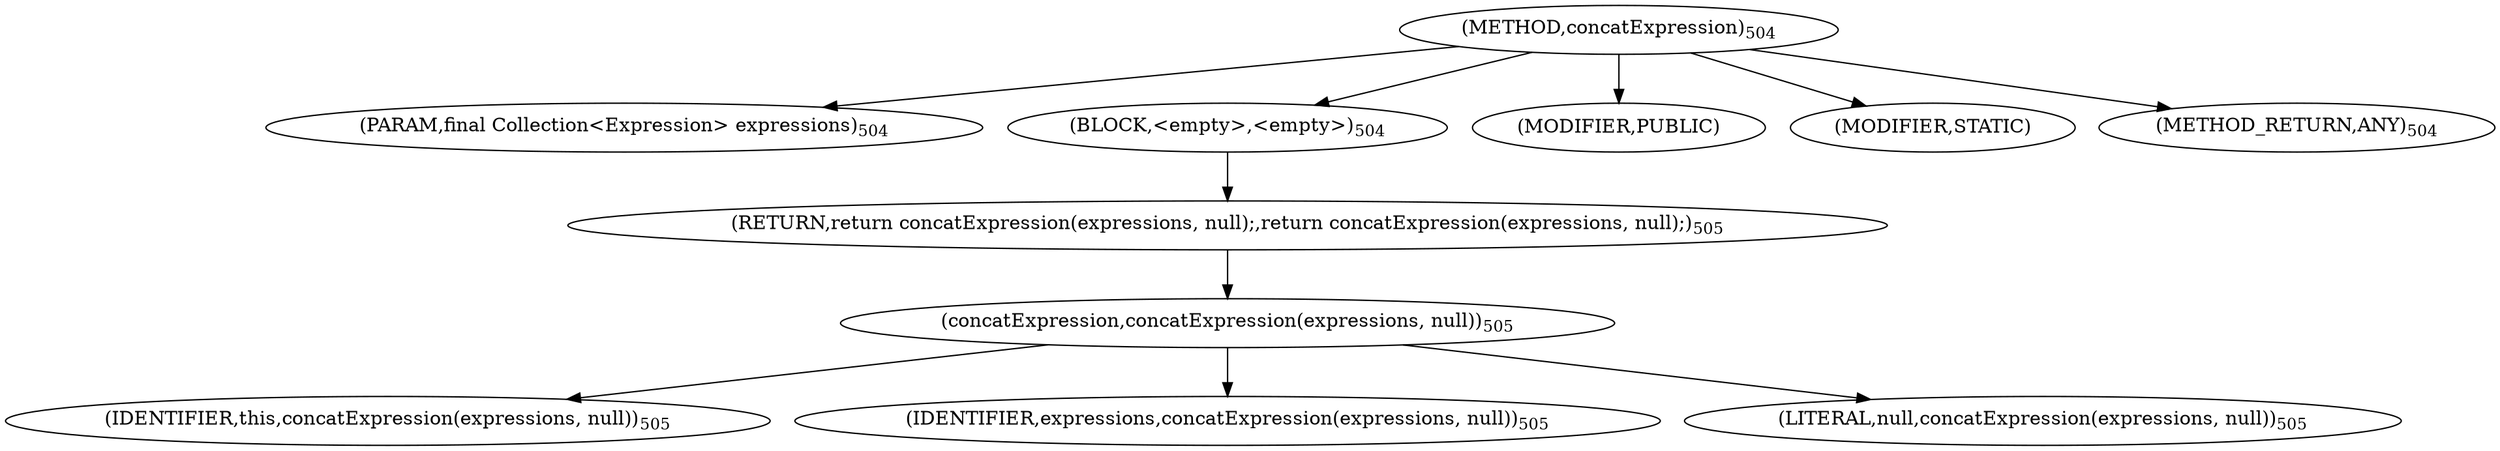 digraph "concatExpression" {  
"393" [label = <(METHOD,concatExpression)<SUB>504</SUB>> ]
"394" [label = <(PARAM,final Collection&lt;Expression&gt; expressions)<SUB>504</SUB>> ]
"395" [label = <(BLOCK,&lt;empty&gt;,&lt;empty&gt;)<SUB>504</SUB>> ]
"396" [label = <(RETURN,return concatExpression(expressions, null);,return concatExpression(expressions, null);)<SUB>505</SUB>> ]
"397" [label = <(concatExpression,concatExpression(expressions, null))<SUB>505</SUB>> ]
"398" [label = <(IDENTIFIER,this,concatExpression(expressions, null))<SUB>505</SUB>> ]
"399" [label = <(IDENTIFIER,expressions,concatExpression(expressions, null))<SUB>505</SUB>> ]
"400" [label = <(LITERAL,null,concatExpression(expressions, null))<SUB>505</SUB>> ]
"401" [label = <(MODIFIER,PUBLIC)> ]
"402" [label = <(MODIFIER,STATIC)> ]
"403" [label = <(METHOD_RETURN,ANY)<SUB>504</SUB>> ]
  "393" -> "394" 
  "393" -> "395" 
  "393" -> "401" 
  "393" -> "402" 
  "393" -> "403" 
  "395" -> "396" 
  "396" -> "397" 
  "397" -> "398" 
  "397" -> "399" 
  "397" -> "400" 
}
